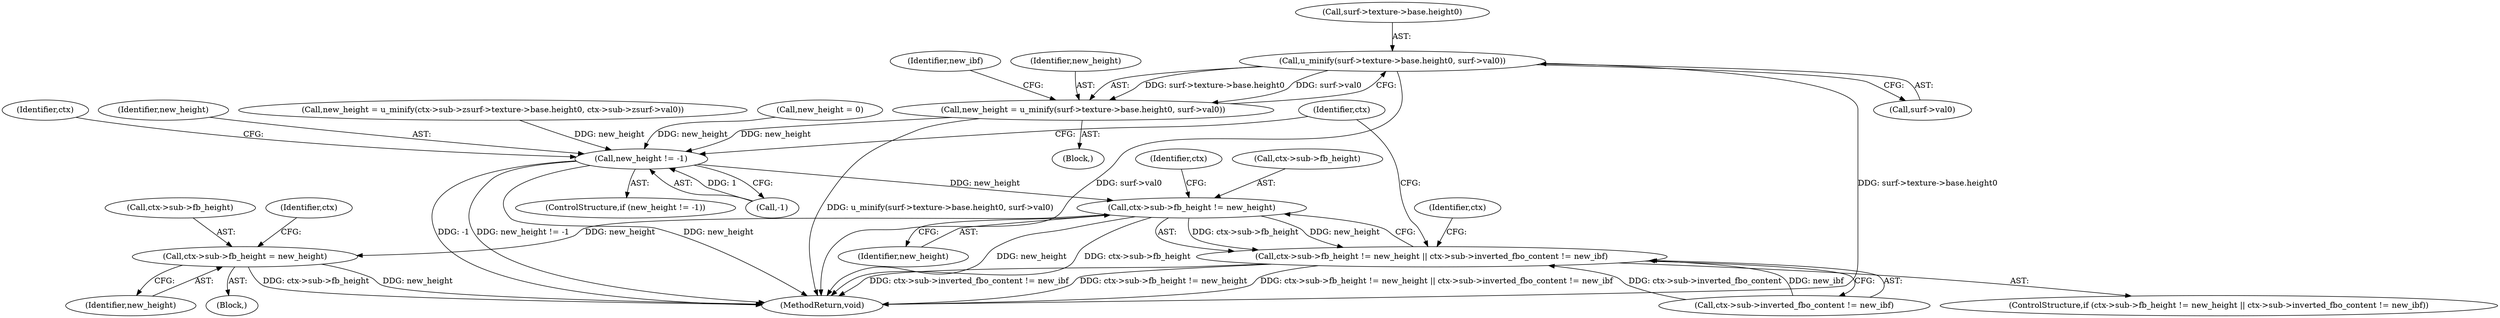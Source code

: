 digraph "0_virglrenderer_48f67f60967f963b698ec8df57ec6912a43d6282_0@pointer" {
"1000415" [label="(Call,u_minify(surf->texture->base.height0, surf->val0))"];
"1000413" [label="(Call,new_height = u_minify(surf->texture->base.height0, surf->val0))"];
"1000437" [label="(Call,new_height != -1)"];
"1000444" [label="(Call,ctx->sub->fb_height != new_height)"];
"1000443" [label="(Call,ctx->sub->fb_height != new_height || ctx->sub->inverted_fbo_content != new_ibf)"];
"1000459" [label="(Call,ctx->sub->fb_height = new_height)"];
"1000427" [label="(Identifier,new_ibf)"];
"1000439" [label="(Call,-1)"];
"1000438" [label="(Identifier,new_height)"];
"1000469" [label="(Identifier,ctx)"];
"1000530" [label="(MethodReturn,void)"];
"1000460" [label="(Call,ctx->sub->fb_height)"];
"1000414" [label="(Identifier,new_height)"];
"1000413" [label="(Call,new_height = u_minify(surf->texture->base.height0, surf->val0))"];
"1000436" [label="(ControlStructure,if (new_height != -1))"];
"1000462" [label="(Identifier,ctx)"];
"1000423" [label="(Call,surf->val0)"];
"1000492" [label="(Identifier,ctx)"];
"1000330" [label="(Call,new_height = u_minify(ctx->sub->zsurf->texture->base.height0, ctx->sub->zsurf->val0))"];
"1000444" [label="(Call,ctx->sub->fb_height != new_height)"];
"1000445" [label="(Call,ctx->sub->fb_height)"];
"1000416" [label="(Call,surf->texture->base.height0)"];
"1000451" [label="(Call,ctx->sub->inverted_fbo_content != new_ibf)"];
"1000415" [label="(Call,u_minify(surf->texture->base.height0, surf->val0))"];
"1000314" [label="(Call,new_height = 0)"];
"1000459" [label="(Call,ctx->sub->fb_height = new_height)"];
"1000454" [label="(Identifier,ctx)"];
"1000465" [label="(Identifier,new_height)"];
"1000437" [label="(Call,new_height != -1)"];
"1000450" [label="(Identifier,new_height)"];
"1000447" [label="(Identifier,ctx)"];
"1000442" [label="(ControlStructure,if (ctx->sub->fb_height != new_height || ctx->sub->inverted_fbo_content != new_ibf))"];
"1000458" [label="(Block,)"];
"1000366" [label="(Block,)"];
"1000443" [label="(Call,ctx->sub->fb_height != new_height || ctx->sub->inverted_fbo_content != new_ibf)"];
"1000415" -> "1000413"  [label="AST: "];
"1000415" -> "1000423"  [label="CFG: "];
"1000416" -> "1000415"  [label="AST: "];
"1000423" -> "1000415"  [label="AST: "];
"1000413" -> "1000415"  [label="CFG: "];
"1000415" -> "1000530"  [label="DDG: surf->val0"];
"1000415" -> "1000530"  [label="DDG: surf->texture->base.height0"];
"1000415" -> "1000413"  [label="DDG: surf->texture->base.height0"];
"1000415" -> "1000413"  [label="DDG: surf->val0"];
"1000413" -> "1000366"  [label="AST: "];
"1000414" -> "1000413"  [label="AST: "];
"1000427" -> "1000413"  [label="CFG: "];
"1000413" -> "1000530"  [label="DDG: u_minify(surf->texture->base.height0, surf->val0)"];
"1000413" -> "1000437"  [label="DDG: new_height"];
"1000437" -> "1000436"  [label="AST: "];
"1000437" -> "1000439"  [label="CFG: "];
"1000438" -> "1000437"  [label="AST: "];
"1000439" -> "1000437"  [label="AST: "];
"1000447" -> "1000437"  [label="CFG: "];
"1000492" -> "1000437"  [label="CFG: "];
"1000437" -> "1000530"  [label="DDG: new_height != -1"];
"1000437" -> "1000530"  [label="DDG: new_height"];
"1000437" -> "1000530"  [label="DDG: -1"];
"1000330" -> "1000437"  [label="DDG: new_height"];
"1000314" -> "1000437"  [label="DDG: new_height"];
"1000439" -> "1000437"  [label="DDG: 1"];
"1000437" -> "1000444"  [label="DDG: new_height"];
"1000444" -> "1000443"  [label="AST: "];
"1000444" -> "1000450"  [label="CFG: "];
"1000445" -> "1000444"  [label="AST: "];
"1000450" -> "1000444"  [label="AST: "];
"1000454" -> "1000444"  [label="CFG: "];
"1000443" -> "1000444"  [label="CFG: "];
"1000444" -> "1000530"  [label="DDG: new_height"];
"1000444" -> "1000530"  [label="DDG: ctx->sub->fb_height"];
"1000444" -> "1000443"  [label="DDG: ctx->sub->fb_height"];
"1000444" -> "1000443"  [label="DDG: new_height"];
"1000444" -> "1000459"  [label="DDG: new_height"];
"1000443" -> "1000442"  [label="AST: "];
"1000443" -> "1000451"  [label="CFG: "];
"1000451" -> "1000443"  [label="AST: "];
"1000462" -> "1000443"  [label="CFG: "];
"1000492" -> "1000443"  [label="CFG: "];
"1000443" -> "1000530"  [label="DDG: ctx->sub->fb_height != new_height || ctx->sub->inverted_fbo_content != new_ibf"];
"1000443" -> "1000530"  [label="DDG: ctx->sub->inverted_fbo_content != new_ibf"];
"1000443" -> "1000530"  [label="DDG: ctx->sub->fb_height != new_height"];
"1000451" -> "1000443"  [label="DDG: ctx->sub->inverted_fbo_content"];
"1000451" -> "1000443"  [label="DDG: new_ibf"];
"1000459" -> "1000458"  [label="AST: "];
"1000459" -> "1000465"  [label="CFG: "];
"1000460" -> "1000459"  [label="AST: "];
"1000465" -> "1000459"  [label="AST: "];
"1000469" -> "1000459"  [label="CFG: "];
"1000459" -> "1000530"  [label="DDG: ctx->sub->fb_height"];
"1000459" -> "1000530"  [label="DDG: new_height"];
}
